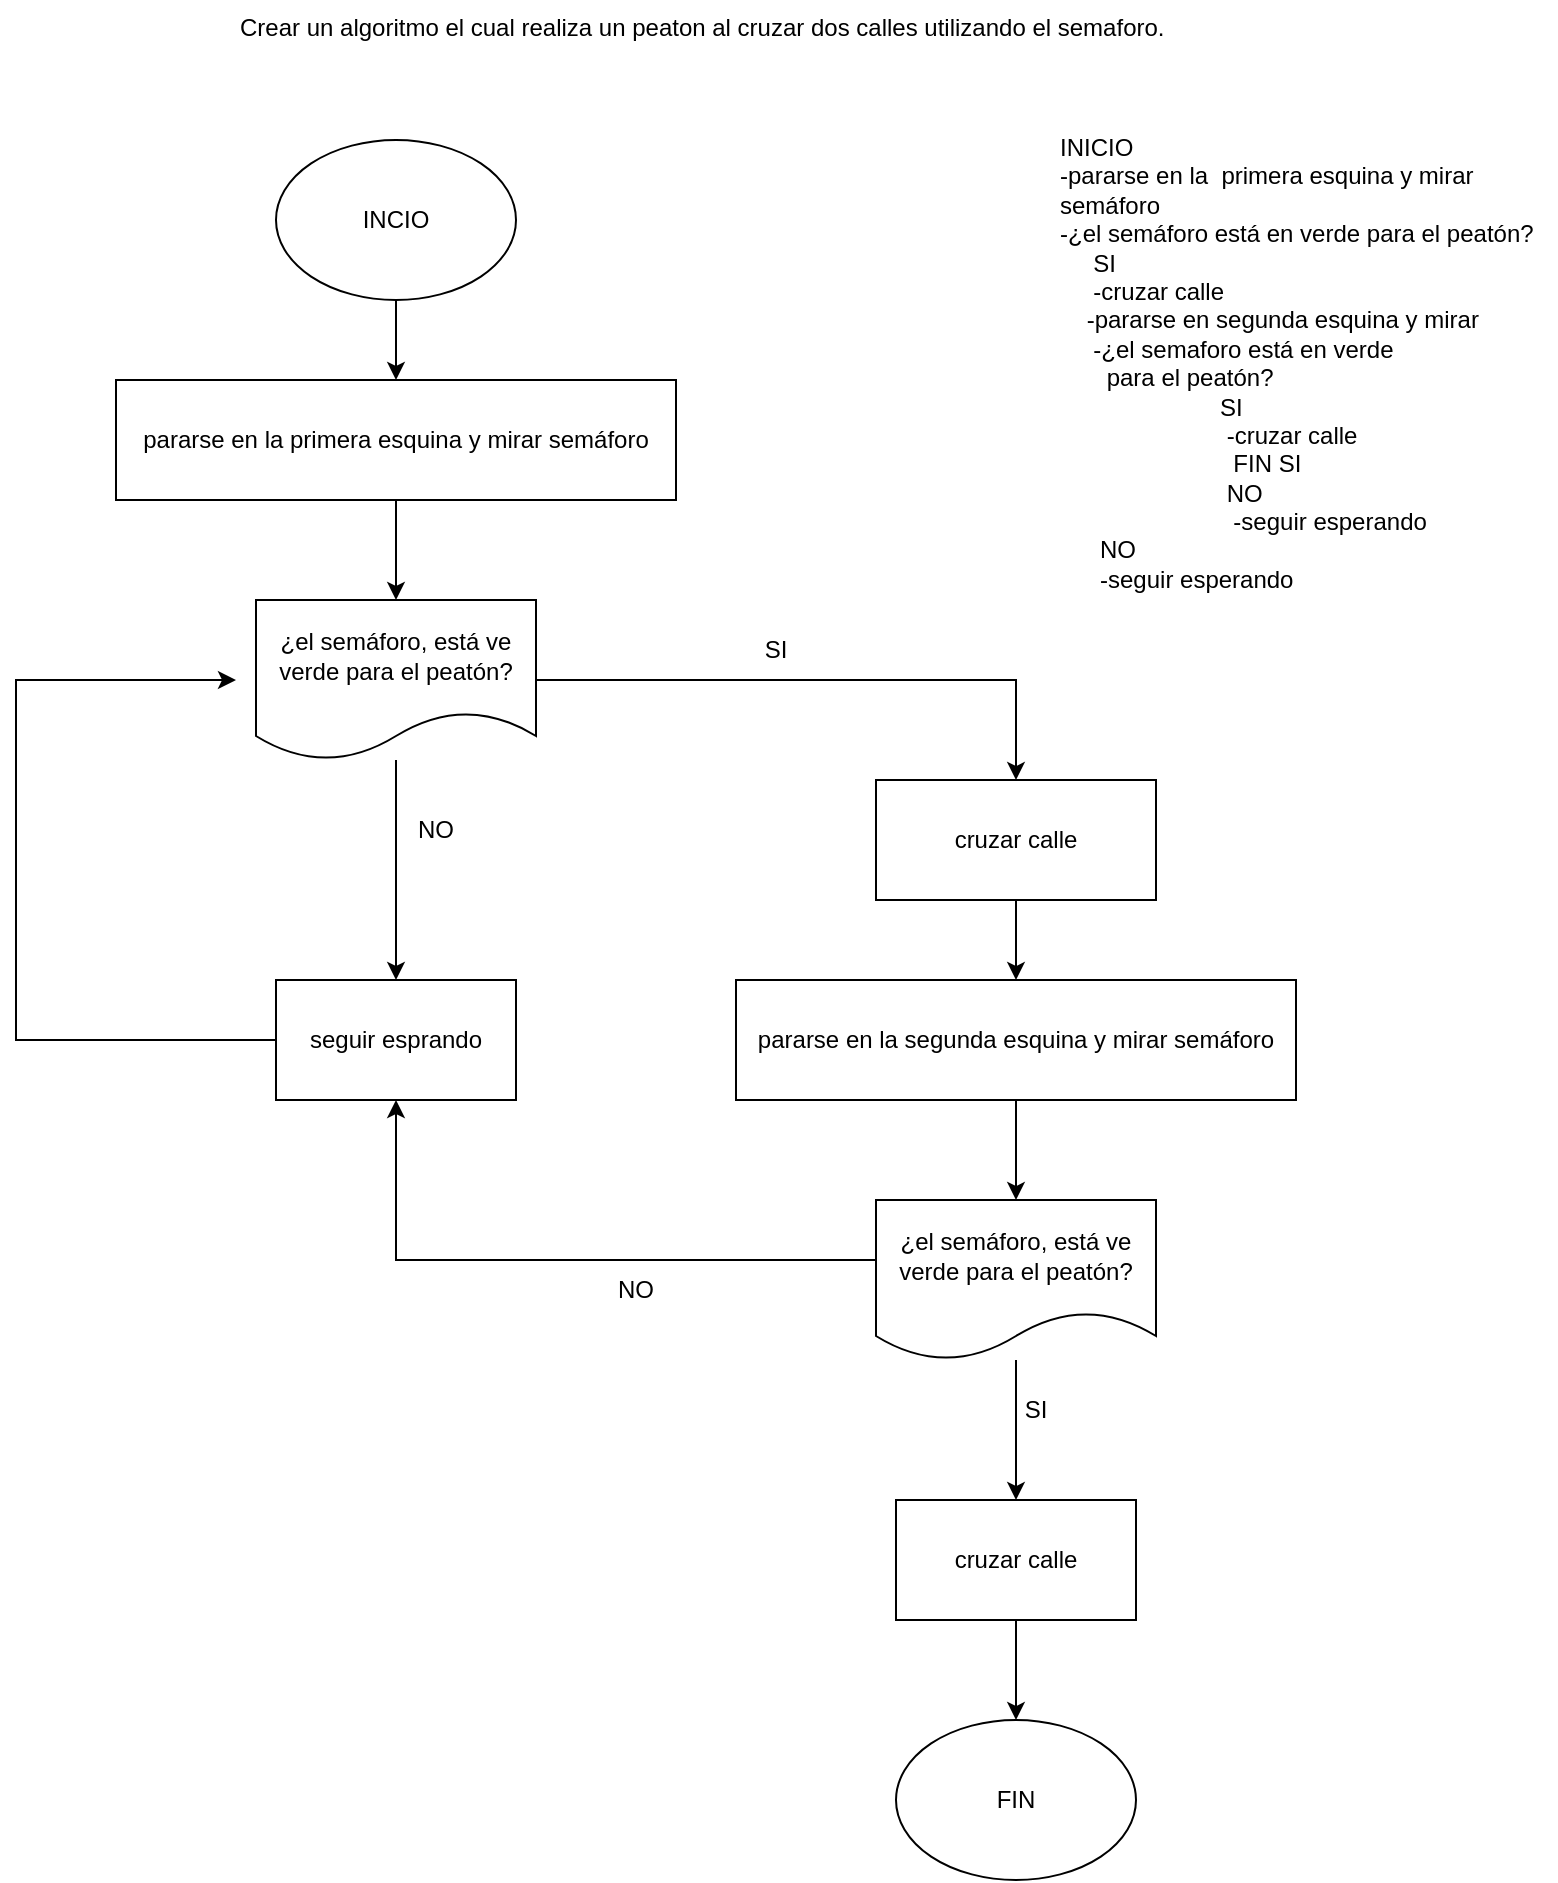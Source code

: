 <mxfile version="21.1.1" type="google">
  <diagram name="Página-1" id="wJ2rIn_HfT-2AVNgppIj">
    <mxGraphModel dx="880" dy="427" grid="1" gridSize="10" guides="1" tooltips="1" connect="1" arrows="1" fold="1" page="1" pageScale="1" pageWidth="827" pageHeight="1169" math="0" shadow="0">
      <root>
        <mxCell id="0" />
        <mxCell id="1" parent="0" />
        <mxCell id="Up1wEAkBH8YEqsq7y2AZ-1" value="INICIO&lt;br&gt;-pararse en la&amp;nbsp; primera esquina y mirar semáforo&lt;br&gt;-¿el semáforo está en verde para el peatón?&lt;br&gt;&amp;nbsp; &amp;nbsp; &amp;nbsp;SI&lt;br&gt;&amp;nbsp; &amp;nbsp; &amp;nbsp;-cruzar calle&lt;br&gt;&amp;nbsp; &amp;nbsp; -pararse en segunda esquina y mirar&lt;br&gt;&amp;nbsp; &amp;nbsp; &amp;nbsp;-¿el semaforo está en verde&amp;nbsp; &amp;nbsp; &amp;nbsp; &amp;nbsp; &amp;nbsp; &amp;nbsp; &amp;nbsp; &amp;nbsp; &amp;nbsp; &amp;nbsp; &amp;nbsp; &amp;nbsp; &amp;nbsp; &amp;nbsp; &amp;nbsp; &amp;nbsp;para el peatón?&lt;br&gt;&amp;nbsp; &amp;nbsp; &amp;nbsp; &amp;nbsp; &amp;nbsp; &amp;nbsp; &amp;nbsp; &amp;nbsp; &amp;nbsp; &amp;nbsp; &amp;nbsp; &amp;nbsp; SI&lt;br&gt;&amp;nbsp; &amp;nbsp; &amp;nbsp; &amp;nbsp; &amp;nbsp; &amp;nbsp; &amp;nbsp; &amp;nbsp; &amp;nbsp; &amp;nbsp; &amp;nbsp; &amp;nbsp; &amp;nbsp;-cruzar calle&lt;br&gt;&amp;nbsp; &amp;nbsp; &amp;nbsp; &amp;nbsp; &amp;nbsp; &amp;nbsp; &amp;nbsp; &amp;nbsp; &amp;nbsp; &amp;nbsp; &amp;nbsp; &amp;nbsp; &amp;nbsp; FIN SI&lt;br&gt;&amp;nbsp; &amp;nbsp; &amp;nbsp; &amp;nbsp; &amp;nbsp; &amp;nbsp; &amp;nbsp; &amp;nbsp; &amp;nbsp; &amp;nbsp; &amp;nbsp; &amp;nbsp; &amp;nbsp;NO&lt;br&gt;&amp;nbsp; &amp;nbsp; &amp;nbsp; &amp;nbsp; &amp;nbsp; &amp;nbsp; &amp;nbsp; &amp;nbsp; &amp;nbsp; &amp;nbsp; &amp;nbsp; &amp;nbsp; &amp;nbsp; -seguir esperando&lt;br&gt;&amp;nbsp; &amp;nbsp; &amp;nbsp; NO&lt;br&gt;&amp;nbsp; &amp;nbsp; &amp;nbsp; -seguir esperando&amp;nbsp;" style="text;html=1;strokeColor=none;fillColor=none;align=left;verticalAlign=top;whiteSpace=wrap;rounded=0;" parent="1" vertex="1">
          <mxGeometry x="550" y="90" width="250" height="280" as="geometry" />
        </mxCell>
        <mxCell id="Up1wEAkBH8YEqsq7y2AZ-2" value="Crear un algoritmo el cual realiza un peaton al cruzar dos calles utilizando el semaforo." style="text;whiteSpace=wrap;html=1;" parent="1" vertex="1">
          <mxGeometry x="140" y="30" width="470" height="40" as="geometry" />
        </mxCell>
        <mxCell id="Up1wEAkBH8YEqsq7y2AZ-5" value="" style="edgeStyle=orthogonalEdgeStyle;rounded=0;orthogonalLoop=1;jettySize=auto;html=1;" parent="1" source="Up1wEAkBH8YEqsq7y2AZ-3" target="Up1wEAkBH8YEqsq7y2AZ-4" edge="1">
          <mxGeometry relative="1" as="geometry" />
        </mxCell>
        <mxCell id="Up1wEAkBH8YEqsq7y2AZ-3" value="INCIO" style="ellipse;whiteSpace=wrap;html=1;" parent="1" vertex="1">
          <mxGeometry x="160" y="100" width="120" height="80" as="geometry" />
        </mxCell>
        <mxCell id="Up1wEAkBH8YEqsq7y2AZ-10" value="" style="edgeStyle=orthogonalEdgeStyle;rounded=0;orthogonalLoop=1;jettySize=auto;html=1;" parent="1" source="Up1wEAkBH8YEqsq7y2AZ-4" target="Up1wEAkBH8YEqsq7y2AZ-9" edge="1">
          <mxGeometry relative="1" as="geometry" />
        </mxCell>
        <mxCell id="Up1wEAkBH8YEqsq7y2AZ-4" value="pararse en la primera esquina y mirar semáforo" style="whiteSpace=wrap;html=1;" parent="1" vertex="1">
          <mxGeometry x="80" y="220" width="280" height="60" as="geometry" />
        </mxCell>
        <mxCell id="Up1wEAkBH8YEqsq7y2AZ-12" value="" style="edgeStyle=orthogonalEdgeStyle;rounded=0;orthogonalLoop=1;jettySize=auto;html=1;" parent="1" source="Up1wEAkBH8YEqsq7y2AZ-9" target="Up1wEAkBH8YEqsq7y2AZ-11" edge="1">
          <mxGeometry relative="1" as="geometry" />
        </mxCell>
        <mxCell id="Up1wEAkBH8YEqsq7y2AZ-21" value="" style="edgeStyle=orthogonalEdgeStyle;rounded=0;orthogonalLoop=1;jettySize=auto;html=1;" parent="1" source="Up1wEAkBH8YEqsq7y2AZ-9" target="Up1wEAkBH8YEqsq7y2AZ-19" edge="1">
          <mxGeometry relative="1" as="geometry" />
        </mxCell>
        <mxCell id="Up1wEAkBH8YEqsq7y2AZ-9" value="¿el semáforo, está ve verde para el peatón?" style="shape=document;whiteSpace=wrap;html=1;boundedLbl=1;" parent="1" vertex="1">
          <mxGeometry x="150" y="330" width="140" height="80" as="geometry" />
        </mxCell>
        <mxCell id="Up1wEAkBH8YEqsq7y2AZ-14" value="" style="edgeStyle=orthogonalEdgeStyle;rounded=0;orthogonalLoop=1;jettySize=auto;html=1;entryX=0.5;entryY=0;entryDx=0;entryDy=0;" parent="1" source="Up1wEAkBH8YEqsq7y2AZ-11" target="Up1wEAkBH8YEqsq7y2AZ-17" edge="1">
          <mxGeometry relative="1" as="geometry">
            <mxPoint x="530" y="510" as="targetPoint" />
          </mxGeometry>
        </mxCell>
        <mxCell id="Up1wEAkBH8YEqsq7y2AZ-11" value="cruzar calle" style="whiteSpace=wrap;html=1;" parent="1" vertex="1">
          <mxGeometry x="460" y="420" width="140" height="60" as="geometry" />
        </mxCell>
        <mxCell id="Up1wEAkBH8YEqsq7y2AZ-27" value="" style="edgeStyle=orthogonalEdgeStyle;rounded=0;orthogonalLoop=1;jettySize=auto;html=1;" parent="1" source="Up1wEAkBH8YEqsq7y2AZ-17" target="Up1wEAkBH8YEqsq7y2AZ-26" edge="1">
          <mxGeometry relative="1" as="geometry" />
        </mxCell>
        <mxCell id="Up1wEAkBH8YEqsq7y2AZ-17" value="pararse en la segunda esquina y mirar semáforo" style="whiteSpace=wrap;html=1;" parent="1" vertex="1">
          <mxGeometry x="390" y="520" width="280" height="60" as="geometry" />
        </mxCell>
        <mxCell id="Up1wEAkBH8YEqsq7y2AZ-18" value="SI" style="text;html=1;strokeColor=none;fillColor=none;align=center;verticalAlign=middle;whiteSpace=wrap;rounded=0;" parent="1" vertex="1">
          <mxGeometry x="380" y="340" width="60" height="30" as="geometry" />
        </mxCell>
        <mxCell id="Up1wEAkBH8YEqsq7y2AZ-22" style="edgeStyle=orthogonalEdgeStyle;rounded=0;orthogonalLoop=1;jettySize=auto;html=1;exitX=0;exitY=0.5;exitDx=0;exitDy=0;" parent="1" source="Up1wEAkBH8YEqsq7y2AZ-19" edge="1">
          <mxGeometry relative="1" as="geometry">
            <mxPoint x="140" y="370" as="targetPoint" />
            <mxPoint x="140" y="550" as="sourcePoint" />
            <Array as="points">
              <mxPoint x="30" y="550" />
              <mxPoint x="30" y="370" />
            </Array>
          </mxGeometry>
        </mxCell>
        <mxCell id="Up1wEAkBH8YEqsq7y2AZ-19" value="seguir esprando" style="whiteSpace=wrap;html=1;" parent="1" vertex="1">
          <mxGeometry x="160" y="520" width="120" height="60" as="geometry" />
        </mxCell>
        <mxCell id="Up1wEAkBH8YEqsq7y2AZ-23" value="NO" style="text;html=1;strokeColor=none;fillColor=none;align=center;verticalAlign=middle;whiteSpace=wrap;rounded=0;" parent="1" vertex="1">
          <mxGeometry x="210" y="430" width="60" height="30" as="geometry" />
        </mxCell>
        <mxCell id="Up1wEAkBH8YEqsq7y2AZ-29" value="" style="edgeStyle=orthogonalEdgeStyle;rounded=0;orthogonalLoop=1;jettySize=auto;html=1;" parent="1" source="Up1wEAkBH8YEqsq7y2AZ-26" target="Up1wEAkBH8YEqsq7y2AZ-28" edge="1">
          <mxGeometry relative="1" as="geometry" />
        </mxCell>
        <mxCell id="Up1wEAkBH8YEqsq7y2AZ-38" style="edgeStyle=orthogonalEdgeStyle;rounded=0;orthogonalLoop=1;jettySize=auto;html=1;entryX=0.5;entryY=1;entryDx=0;entryDy=0;" parent="1" source="Up1wEAkBH8YEqsq7y2AZ-26" target="Up1wEAkBH8YEqsq7y2AZ-19" edge="1">
          <mxGeometry relative="1" as="geometry">
            <mxPoint x="220" y="700" as="targetPoint" />
            <Array as="points">
              <mxPoint x="220" y="660" />
            </Array>
          </mxGeometry>
        </mxCell>
        <mxCell id="Up1wEAkBH8YEqsq7y2AZ-26" value="¿el semáforo, está ve verde para el peatón?" style="shape=document;whiteSpace=wrap;html=1;boundedLbl=1;" parent="1" vertex="1">
          <mxGeometry x="460" y="630" width="140" height="80" as="geometry" />
        </mxCell>
        <mxCell id="Up1wEAkBH8YEqsq7y2AZ-36" value="" style="edgeStyle=orthogonalEdgeStyle;rounded=0;orthogonalLoop=1;jettySize=auto;html=1;" parent="1" source="Up1wEAkBH8YEqsq7y2AZ-28" target="Up1wEAkBH8YEqsq7y2AZ-33" edge="1">
          <mxGeometry relative="1" as="geometry" />
        </mxCell>
        <mxCell id="Up1wEAkBH8YEqsq7y2AZ-28" value="cruzar calle" style="whiteSpace=wrap;html=1;" parent="1" vertex="1">
          <mxGeometry x="470" y="780" width="120" height="60" as="geometry" />
        </mxCell>
        <mxCell id="Up1wEAkBH8YEqsq7y2AZ-30" value="SI" style="text;html=1;strokeColor=none;fillColor=none;align=center;verticalAlign=middle;whiteSpace=wrap;rounded=0;" parent="1" vertex="1">
          <mxGeometry x="510" y="720" width="60" height="30" as="geometry" />
        </mxCell>
        <mxCell id="Up1wEAkBH8YEqsq7y2AZ-33" value="FIN" style="ellipse;whiteSpace=wrap;html=1;" parent="1" vertex="1">
          <mxGeometry x="470" y="890" width="120" height="80" as="geometry" />
        </mxCell>
        <mxCell id="Up1wEAkBH8YEqsq7y2AZ-39" value="NO" style="text;html=1;strokeColor=none;fillColor=none;align=center;verticalAlign=middle;whiteSpace=wrap;rounded=0;" parent="1" vertex="1">
          <mxGeometry x="310" y="660" width="60" height="30" as="geometry" />
        </mxCell>
      </root>
    </mxGraphModel>
  </diagram>
</mxfile>
